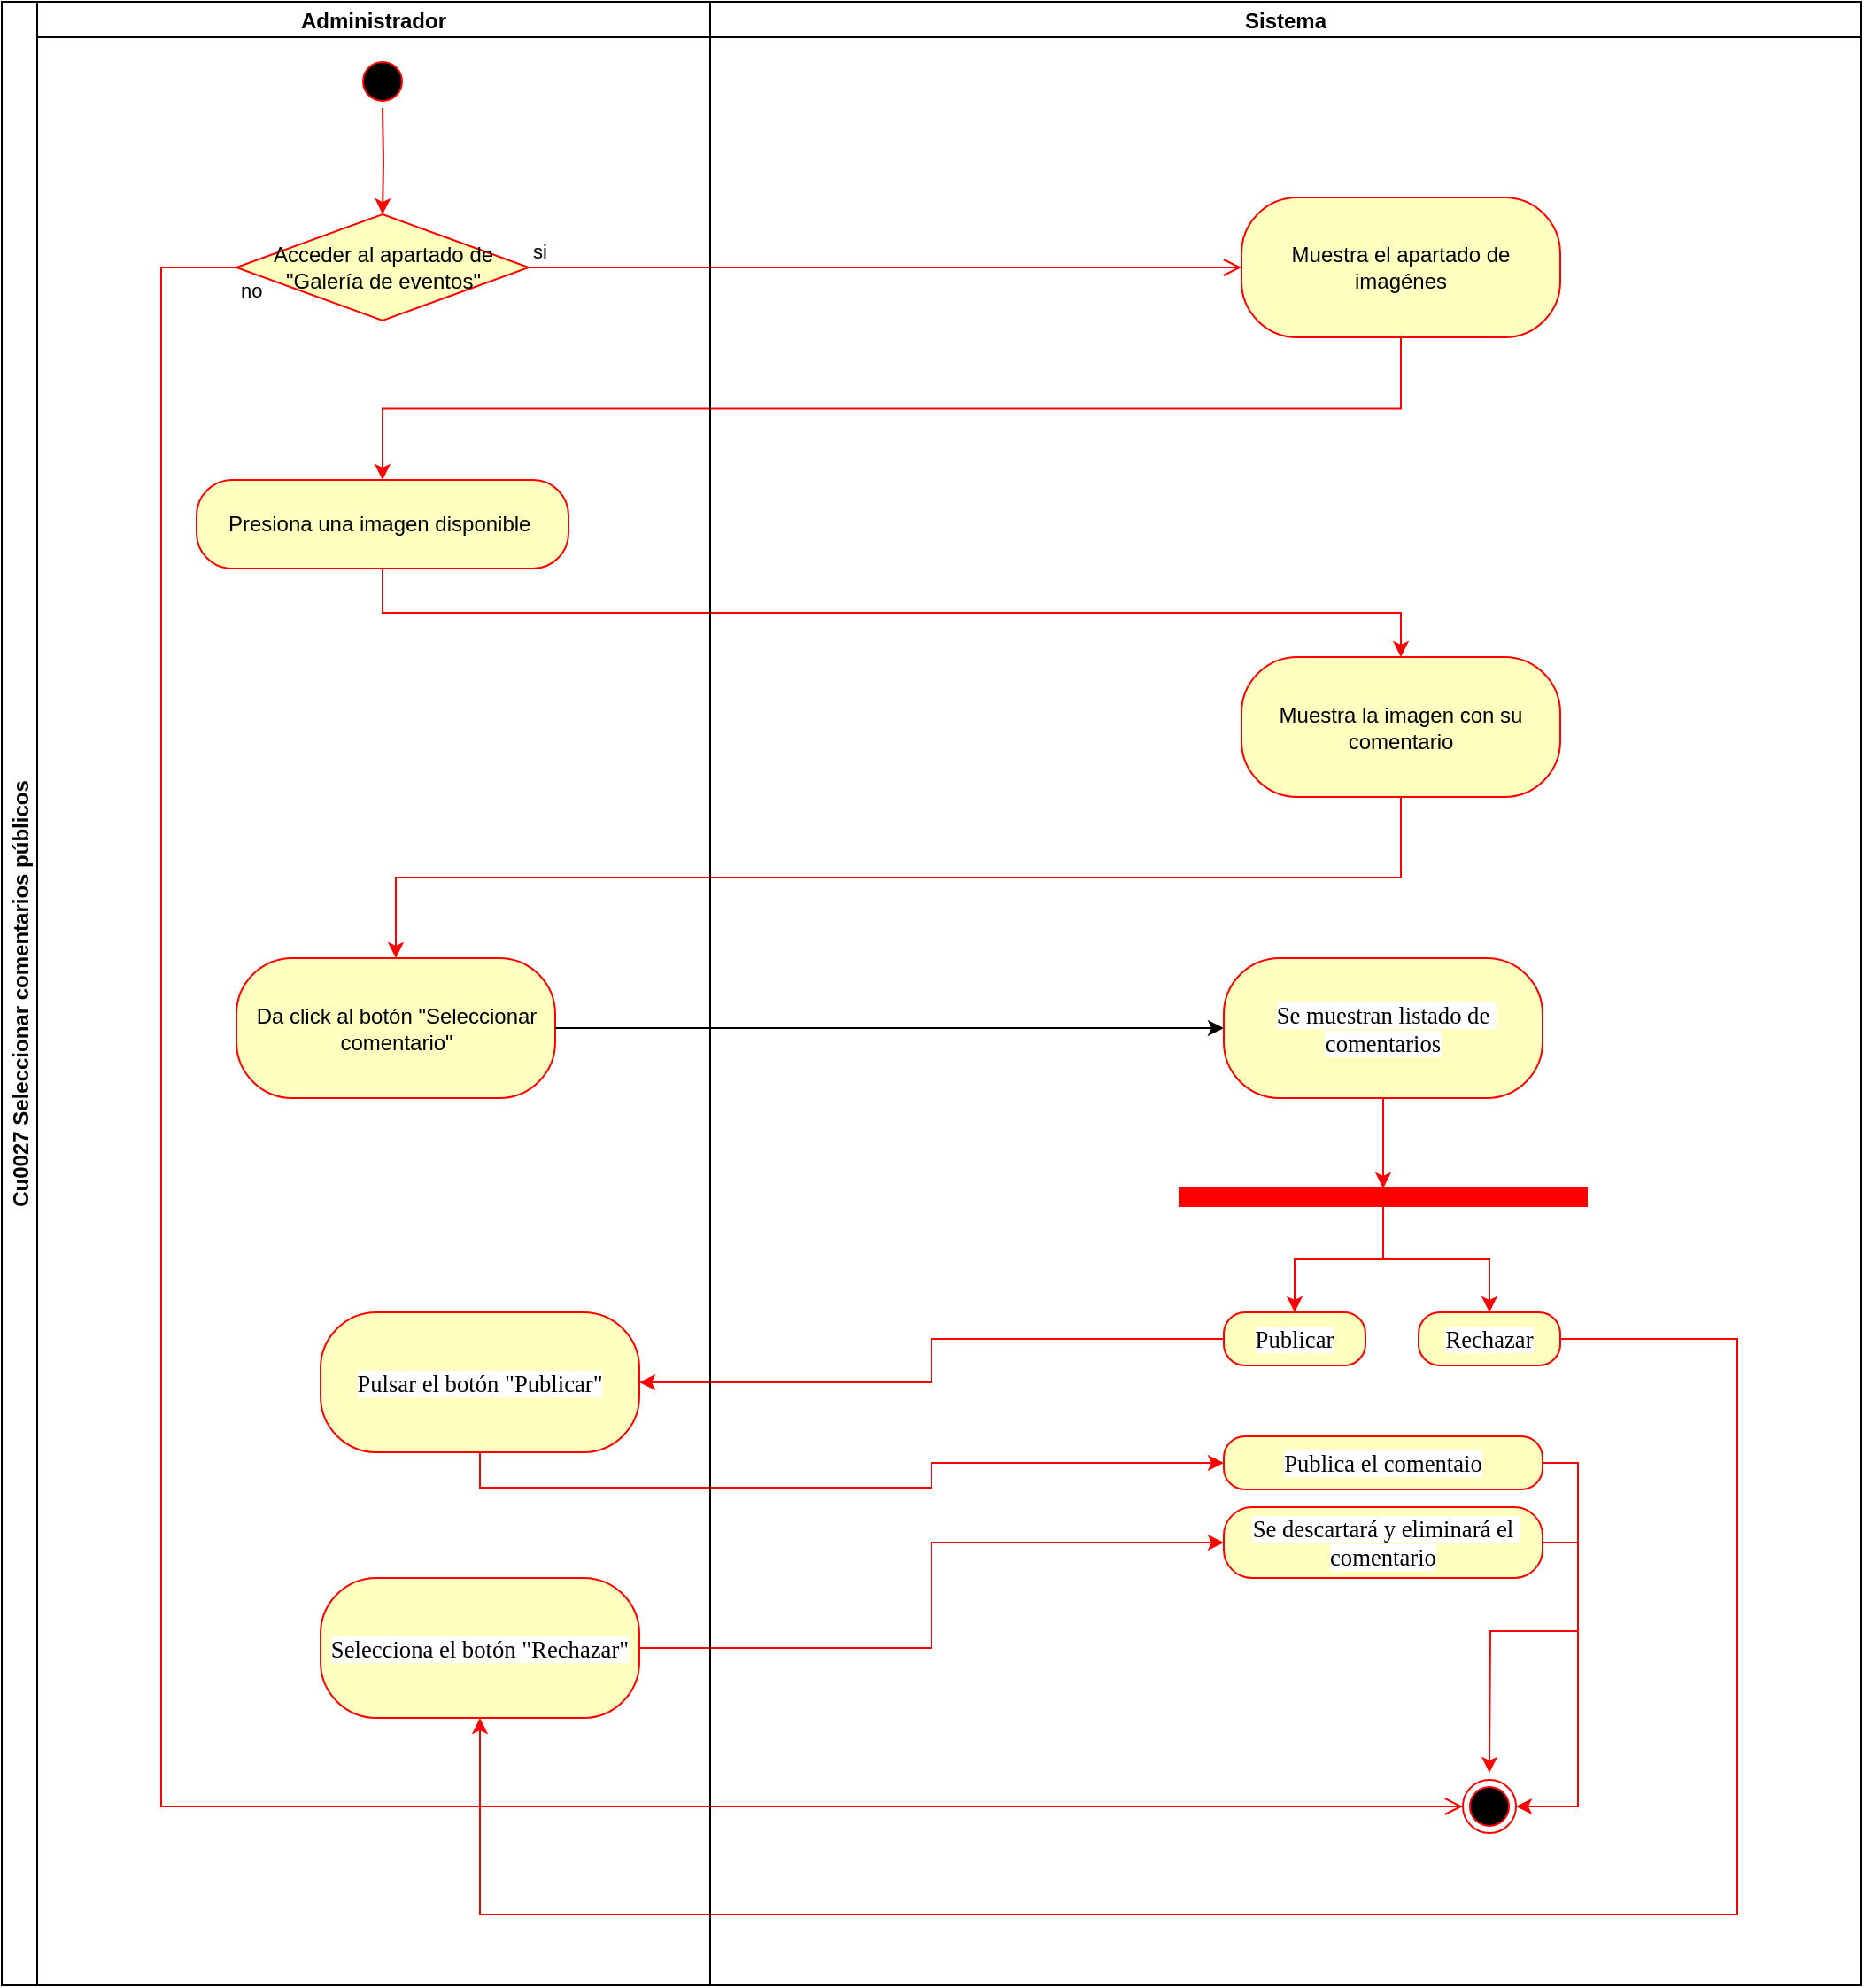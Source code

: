 <mxfile version="27.1.6">
  <diagram name="Página-1" id="X9GH_2KWw6a6L-SMquIP">
    <mxGraphModel grid="1" page="1" gridSize="10" guides="1" tooltips="1" connect="1" arrows="1" fold="1" pageScale="1" pageWidth="850" pageHeight="1100" math="0" shadow="0">
      <root>
        <mxCell id="0" />
        <mxCell id="1" parent="0" />
        <mxCell id="rVRQHc-W0DcGLHyyKP3M-2" value="Cu0027 Seleccionar comentarios públicos" style="swimlane;childLayout=stackLayout;resizeParent=1;resizeParentMax=0;startSize=20;horizontal=0;horizontalStack=1;fillColor=none;" vertex="1" parent="1">
          <mxGeometry x="380" y="340" width="1050" height="1120" as="geometry">
            <mxRectangle x="200" y="80" width="40" height="50" as="alternateBounds" />
          </mxGeometry>
        </mxCell>
        <mxCell id="rVRQHc-W0DcGLHyyKP3M-36" style="edgeStyle=orthogonalEdgeStyle;rounded=0;orthogonalLoop=1;jettySize=auto;html=1;exitX=0.5;exitY=1;exitDx=0;exitDy=0;entryX=0.5;entryY=0;entryDx=0;entryDy=0;strokeColor=#FF0000;" edge="1" parent="rVRQHc-W0DcGLHyyKP3M-2" source="rVRQHc-W0DcGLHyyKP3M-19" target="rVRQHc-W0DcGLHyyKP3M-35">
          <mxGeometry relative="1" as="geometry" />
        </mxCell>
        <mxCell id="rVRQHc-W0DcGLHyyKP3M-38" style="edgeStyle=orthogonalEdgeStyle;rounded=0;orthogonalLoop=1;jettySize=auto;html=1;exitX=0.5;exitY=1;exitDx=0;exitDy=0;strokeColor=#FF0000;" edge="1" parent="rVRQHc-W0DcGLHyyKP3M-2" source="rVRQHc-W0DcGLHyyKP3M-35" target="rVRQHc-W0DcGLHyyKP3M-37">
          <mxGeometry relative="1" as="geometry" />
        </mxCell>
        <mxCell id="rVRQHc-W0DcGLHyyKP3M-3" value="Administrador" style="swimlane;startSize=20;fillColor=none;" vertex="1" parent="rVRQHc-W0DcGLHyyKP3M-2">
          <mxGeometry x="20" width="380" height="1120" as="geometry" />
        </mxCell>
        <mxCell id="rVRQHc-W0DcGLHyyKP3M-27" style="edgeStyle=orthogonalEdgeStyle;rounded=0;orthogonalLoop=1;jettySize=auto;html=1;entryX=0.5;entryY=0;entryDx=0;entryDy=0;strokeColor=#FF0000;" edge="1" parent="rVRQHc-W0DcGLHyyKP3M-3" target="gP1TjN6N4NOIp5luk_Jq-3">
          <mxGeometry relative="1" as="geometry">
            <mxPoint x="195" y="60" as="sourcePoint" />
            <mxPoint x="195" y="130" as="targetPoint" />
          </mxGeometry>
        </mxCell>
        <mxCell id="rVRQHc-W0DcGLHyyKP3M-4" value="" style="ellipse;html=1;shape=startState;fillColor=#000000;strokeColor=#ff0000;fillStyle=auto;" vertex="1" parent="rVRQHc-W0DcGLHyyKP3M-3">
          <mxGeometry x="180" y="30" width="30" height="30" as="geometry" />
        </mxCell>
        <mxCell id="rVRQHc-W0DcGLHyyKP3M-5" style="edgeStyle=orthogonalEdgeStyle;rounded=0;orthogonalLoop=1;jettySize=auto;html=1;entryX=0;entryY=0.5;entryDx=0;entryDy=0;strokeColor=#FF0000;" edge="1" parent="rVRQHc-W0DcGLHyyKP3M-3">
          <mxGeometry relative="1" as="geometry">
            <Array as="points">
              <mxPoint x="106" y="871" />
              <mxPoint x="106" y="652" />
            </Array>
            <mxPoint x="135" y="652" as="targetPoint" />
          </mxGeometry>
        </mxCell>
        <mxCell id="rVRQHc-W0DcGLHyyKP3M-35" value="Presiona una imagen disponible&amp;nbsp;" style="rounded=1;whiteSpace=wrap;html=1;arcSize=40;fontColor=#000000;fillColor=#ffffc0;strokeColor=#ff0000;" vertex="1" parent="rVRQHc-W0DcGLHyyKP3M-3">
          <mxGeometry x="90" y="270" width="210" height="50" as="geometry" />
        </mxCell>
        <mxCell id="rVRQHc-W0DcGLHyyKP3M-57" value="&lt;font face=&quot;Times New Roman&quot;&gt;&lt;span style=&quot;font-size: 13.333px; white-space-collapse: preserve; background-color: rgb(255, 255, 255);&quot;&gt;Pulsar el botón &quot;Publicar&quot;&lt;/span&gt;&lt;/font&gt;" style="rounded=1;whiteSpace=wrap;html=1;arcSize=40;fontColor=#000000;fillColor=#ffffc0;strokeColor=#ff0000;" vertex="1" parent="rVRQHc-W0DcGLHyyKP3M-3">
          <mxGeometry x="160" y="740" width="180" height="79" as="geometry" />
        </mxCell>
        <mxCell id="rVRQHc-W0DcGLHyyKP3M-58" value="&lt;font face=&quot;Times New Roman&quot;&gt;&lt;span style=&quot;font-size: 13.333px; white-space-collapse: preserve; background-color: rgb(255, 255, 255);&quot;&gt;Selecciona el botón &quot;Rechazar&quot;&lt;/span&gt;&lt;/font&gt;" style="rounded=1;whiteSpace=wrap;html=1;arcSize=40;fontColor=#000000;fillColor=#ffffc0;strokeColor=#ff0000;" vertex="1" parent="rVRQHc-W0DcGLHyyKP3M-3">
          <mxGeometry x="160" y="890" width="180" height="79" as="geometry" />
        </mxCell>
        <mxCell id="gP1TjN6N4NOIp5luk_Jq-3" value="Acceder al apartado de &quot;Galería de eventos&quot;" style="rhombus;whiteSpace=wrap;html=1;fontColor=#000000;fillColor=#ffffc0;strokeColor=#ff0000;" vertex="1" parent="rVRQHc-W0DcGLHyyKP3M-3">
          <mxGeometry x="112.5" y="120" width="165" height="60" as="geometry" />
        </mxCell>
        <mxCell id="gP1TjN6N4NOIp5luk_Jq-6" style="edgeStyle=orthogonalEdgeStyle;rounded=0;orthogonalLoop=1;jettySize=auto;html=1;exitX=0.5;exitY=1;exitDx=0;exitDy=0;" edge="1" parent="rVRQHc-W0DcGLHyyKP3M-3" source="gP1TjN6N4NOIp5luk_Jq-3" target="gP1TjN6N4NOIp5luk_Jq-3">
          <mxGeometry relative="1" as="geometry" />
        </mxCell>
        <mxCell id="gP1TjN6N4NOIp5luk_Jq-8" value="Da click al botón &quot;Seleccionar comentario&quot;" style="rounded=1;whiteSpace=wrap;html=1;arcSize=40;fontColor=#000000;fillColor=#ffffc0;strokeColor=#ff0000;" vertex="1" parent="rVRQHc-W0DcGLHyyKP3M-3">
          <mxGeometry x="112.5" y="540" width="180" height="79" as="geometry" />
        </mxCell>
        <mxCell id="rVRQHc-W0DcGLHyyKP3M-39" style="edgeStyle=orthogonalEdgeStyle;rounded=0;orthogonalLoop=1;jettySize=auto;html=1;exitX=0.5;exitY=1;exitDx=0;exitDy=0;strokeColor=#FF0000;entryX=0.5;entryY=0;entryDx=0;entryDy=0;" edge="1" parent="rVRQHc-W0DcGLHyyKP3M-2" source="rVRQHc-W0DcGLHyyKP3M-37" target="gP1TjN6N4NOIp5luk_Jq-8">
          <mxGeometry relative="1" as="geometry">
            <mxPoint x="215.077" y="520.063" as="targetPoint" />
          </mxGeometry>
        </mxCell>
        <mxCell id="rVRQHc-W0DcGLHyyKP3M-59" style="edgeStyle=orthogonalEdgeStyle;rounded=0;orthogonalLoop=1;jettySize=auto;html=1;exitX=0;exitY=0.5;exitDx=0;exitDy=0;entryX=1;entryY=0.5;entryDx=0;entryDy=0;fillColor=none;strokeColor=#FF0000;" edge="1" parent="rVRQHc-W0DcGLHyyKP3M-2" source="rVRQHc-W0DcGLHyyKP3M-45" target="rVRQHc-W0DcGLHyyKP3M-57">
          <mxGeometry relative="1" as="geometry" />
        </mxCell>
        <mxCell id="rVRQHc-W0DcGLHyyKP3M-62" style="edgeStyle=orthogonalEdgeStyle;rounded=0;orthogonalLoop=1;jettySize=auto;html=1;exitX=0.5;exitY=1;exitDx=0;exitDy=0;entryX=0;entryY=0.5;entryDx=0;entryDy=0;strokeColor=#FF0000;" edge="1" parent="rVRQHc-W0DcGLHyyKP3M-2" source="rVRQHc-W0DcGLHyyKP3M-57" target="rVRQHc-W0DcGLHyyKP3M-60">
          <mxGeometry relative="1" as="geometry" />
        </mxCell>
        <mxCell id="rVRQHc-W0DcGLHyyKP3M-63" style="edgeStyle=orthogonalEdgeStyle;rounded=0;orthogonalLoop=1;jettySize=auto;html=1;exitX=1;exitY=0.5;exitDx=0;exitDy=0;entryX=0;entryY=0.5;entryDx=0;entryDy=0;strokeColor=#FF0000;" edge="1" parent="rVRQHc-W0DcGLHyyKP3M-2" source="rVRQHc-W0DcGLHyyKP3M-58" target="rVRQHc-W0DcGLHyyKP3M-61">
          <mxGeometry relative="1" as="geometry" />
        </mxCell>
        <mxCell id="rVRQHc-W0DcGLHyyKP3M-65" style="edgeStyle=orthogonalEdgeStyle;rounded=0;orthogonalLoop=1;jettySize=auto;html=1;exitX=1;exitY=0.5;exitDx=0;exitDy=0;entryX=0.5;entryY=1;entryDx=0;entryDy=0;strokeColor=#FF0000;" edge="1" parent="rVRQHc-W0DcGLHyyKP3M-2" source="rVRQHc-W0DcGLHyyKP3M-54" target="rVRQHc-W0DcGLHyyKP3M-58">
          <mxGeometry relative="1" as="geometry">
            <Array as="points">
              <mxPoint x="980" y="755" />
              <mxPoint x="980" y="1080" />
              <mxPoint x="270" y="1080" />
            </Array>
          </mxGeometry>
        </mxCell>
        <mxCell id="gP1TjN6N4NOIp5luk_Jq-4" value="si" style="edgeStyle=orthogonalEdgeStyle;html=1;align=left;verticalAlign=bottom;endArrow=open;endSize=8;strokeColor=#ff0000;rounded=0;entryX=0;entryY=0.5;entryDx=0;entryDy=0;" edge="1" parent="rVRQHc-W0DcGLHyyKP3M-2" source="gP1TjN6N4NOIp5luk_Jq-3" target="rVRQHc-W0DcGLHyyKP3M-19">
          <mxGeometry x="-1" relative="1" as="geometry">
            <mxPoint x="360" y="160" as="targetPoint" />
          </mxGeometry>
        </mxCell>
        <mxCell id="gP1TjN6N4NOIp5luk_Jq-5" value="no" style="edgeStyle=orthogonalEdgeStyle;html=1;align=left;verticalAlign=top;endArrow=open;endSize=8;strokeColor=#ff0000;rounded=0;entryX=0;entryY=0.5;entryDx=0;entryDy=0;" edge="1" parent="rVRQHc-W0DcGLHyyKP3M-2" source="gP1TjN6N4NOIp5luk_Jq-3" target="rVRQHc-W0DcGLHyyKP3M-21">
          <mxGeometry x="-1" relative="1" as="geometry">
            <mxPoint x="220" y="240" as="targetPoint" />
            <Array as="points">
              <mxPoint x="90" y="150" />
              <mxPoint x="90" y="1019" />
            </Array>
          </mxGeometry>
        </mxCell>
        <mxCell id="gP1TjN6N4NOIp5luk_Jq-9" style="edgeStyle=orthogonalEdgeStyle;rounded=0;orthogonalLoop=1;jettySize=auto;html=1;entryX=0;entryY=0.5;entryDx=0;entryDy=0;" edge="1" parent="rVRQHc-W0DcGLHyyKP3M-2" source="gP1TjN6N4NOIp5luk_Jq-8" target="rVRQHc-W0DcGLHyyKP3M-20">
          <mxGeometry relative="1" as="geometry" />
        </mxCell>
        <mxCell id="rVRQHc-W0DcGLHyyKP3M-17" value="Sistema" style="swimlane;startSize=20;" vertex="1" parent="rVRQHc-W0DcGLHyyKP3M-2">
          <mxGeometry x="400" width="650" height="1120" as="geometry" />
        </mxCell>
        <mxCell id="rVRQHc-W0DcGLHyyKP3M-19" value="Muestra el apartado de imagénes" style="rounded=1;whiteSpace=wrap;html=1;arcSize=40;fontColor=#000000;fillColor=#ffffc0;strokeColor=#ff0000;" vertex="1" parent="rVRQHc-W0DcGLHyyKP3M-17">
          <mxGeometry x="300" y="110.5" width="180" height="79" as="geometry" />
        </mxCell>
        <mxCell id="rVRQHc-W0DcGLHyyKP3M-20" value="&lt;font face=&quot;Times New Roman&quot;&gt;&lt;span style=&quot;font-size: 13.333px; white-space-collapse: preserve; background-color: rgb(255, 255, 255);&quot;&gt;Se muestran listado de comentarios&lt;/span&gt;&lt;/font&gt;" style="rounded=1;whiteSpace=wrap;html=1;arcSize=40;fontColor=#000000;fillColor=#ffffc0;strokeColor=#ff0000;" vertex="1" parent="rVRQHc-W0DcGLHyyKP3M-17">
          <mxGeometry x="290" y="540" width="180" height="79" as="geometry" />
        </mxCell>
        <mxCell id="rVRQHc-W0DcGLHyyKP3M-44" style="edgeStyle=orthogonalEdgeStyle;rounded=0;orthogonalLoop=1;jettySize=auto;html=1;exitX=0.5;exitY=1;exitDx=0;exitDy=0;entryX=0.5;entryY=0;entryDx=0;entryDy=0;strokeColor=#FF0000;" edge="1" parent="rVRQHc-W0DcGLHyyKP3M-17" source="rVRQHc-W0DcGLHyyKP3M-20" target="rVRQHc-W0DcGLHyyKP3M-43">
          <mxGeometry relative="1" as="geometry" />
        </mxCell>
        <mxCell id="rVRQHc-W0DcGLHyyKP3M-21" value="" style="ellipse;html=1;shape=endState;fillColor=#000000;strokeColor=#ff0000;" vertex="1" parent="rVRQHc-W0DcGLHyyKP3M-17">
          <mxGeometry x="425" y="1004" width="30" height="30" as="geometry" />
        </mxCell>
        <mxCell id="rVRQHc-W0DcGLHyyKP3M-37" value="Muestra la imagen con su comentario" style="rounded=1;whiteSpace=wrap;html=1;arcSize=40;fontColor=#000000;fillColor=#ffffc0;strokeColor=#ff0000;" vertex="1" parent="rVRQHc-W0DcGLHyyKP3M-17">
          <mxGeometry x="300" y="370" width="180" height="79" as="geometry" />
        </mxCell>
        <mxCell id="rVRQHc-W0DcGLHyyKP3M-55" style="edgeStyle=orthogonalEdgeStyle;rounded=0;orthogonalLoop=1;jettySize=auto;html=1;exitX=0.5;exitY=1;exitDx=0;exitDy=0;entryX=0.5;entryY=0;entryDx=0;entryDy=0;strokeColor=#FF0000;" edge="1" parent="rVRQHc-W0DcGLHyyKP3M-17" source="rVRQHc-W0DcGLHyyKP3M-43" target="rVRQHc-W0DcGLHyyKP3M-45">
          <mxGeometry relative="1" as="geometry" />
        </mxCell>
        <mxCell id="rVRQHc-W0DcGLHyyKP3M-56" style="edgeStyle=orthogonalEdgeStyle;rounded=0;orthogonalLoop=1;jettySize=auto;html=1;exitX=0.5;exitY=1;exitDx=0;exitDy=0;entryX=0.5;entryY=0;entryDx=0;entryDy=0;strokeColor=#FF0000;" edge="1" parent="rVRQHc-W0DcGLHyyKP3M-17" source="rVRQHc-W0DcGLHyyKP3M-43" target="rVRQHc-W0DcGLHyyKP3M-54">
          <mxGeometry relative="1" as="geometry" />
        </mxCell>
        <mxCell id="rVRQHc-W0DcGLHyyKP3M-43" value="" style="rounded=0;whiteSpace=wrap;html=1;strokeColor=#FF0000;fillColor=#FF0000;" vertex="1" parent="rVRQHc-W0DcGLHyyKP3M-17">
          <mxGeometry x="265" y="670" width="230" height="10" as="geometry" />
        </mxCell>
        <mxCell id="rVRQHc-W0DcGLHyyKP3M-45" value="&lt;font face=&quot;Times New Roman&quot;&gt;&lt;span style=&quot;font-size: 13.333px; white-space-collapse: preserve; background-color: rgb(255, 255, 255);&quot;&gt;Publicar&lt;/span&gt;&lt;/font&gt;" style="rounded=1;whiteSpace=wrap;html=1;arcSize=40;fontColor=#000000;fillColor=#ffffc0;strokeColor=#ff0000;" vertex="1" parent="rVRQHc-W0DcGLHyyKP3M-17">
          <mxGeometry x="290" y="740" width="80" height="30" as="geometry" />
        </mxCell>
        <mxCell id="rVRQHc-W0DcGLHyyKP3M-54" value="&lt;font face=&quot;Times New Roman&quot;&gt;&lt;span style=&quot;font-size: 13.333px; white-space-collapse: preserve; background-color: rgb(255, 255, 255);&quot;&gt;Rechazar&lt;/span&gt;&lt;/font&gt;" style="rounded=1;whiteSpace=wrap;html=1;arcSize=40;fontColor=#000000;fillColor=#ffffc0;strokeColor=#ff0000;" vertex="1" parent="rVRQHc-W0DcGLHyyKP3M-17">
          <mxGeometry x="400" y="740" width="80" height="30" as="geometry" />
        </mxCell>
        <mxCell id="rVRQHc-W0DcGLHyyKP3M-70" style="edgeStyle=orthogonalEdgeStyle;rounded=0;orthogonalLoop=1;jettySize=auto;html=1;exitX=1;exitY=0.5;exitDx=0;exitDy=0;strokeColor=#FF0000;" edge="1" parent="rVRQHc-W0DcGLHyyKP3M-17" source="rVRQHc-W0DcGLHyyKP3M-60">
          <mxGeometry relative="1" as="geometry">
            <mxPoint x="440" y="1000" as="targetPoint" />
          </mxGeometry>
        </mxCell>
        <mxCell id="rVRQHc-W0DcGLHyyKP3M-60" value="&lt;font face=&quot;Times New Roman&quot;&gt;&lt;span style=&quot;font-size: 13.333px; white-space-collapse: preserve; background-color: rgb(255, 255, 255);&quot;&gt;Publica el comentaio&lt;/span&gt;&lt;/font&gt;" style="rounded=1;whiteSpace=wrap;html=1;arcSize=40;fontColor=#000000;fillColor=#ffffc0;strokeColor=#ff0000;" vertex="1" parent="rVRQHc-W0DcGLHyyKP3M-17">
          <mxGeometry x="290" y="810" width="180" height="30" as="geometry" />
        </mxCell>
        <mxCell id="rVRQHc-W0DcGLHyyKP3M-69" style="edgeStyle=orthogonalEdgeStyle;rounded=0;orthogonalLoop=1;jettySize=auto;html=1;exitX=1;exitY=0.5;exitDx=0;exitDy=0;entryX=1;entryY=0.5;entryDx=0;entryDy=0;strokeColor=#FF0000;" edge="1" parent="rVRQHc-W0DcGLHyyKP3M-17" source="rVRQHc-W0DcGLHyyKP3M-61" target="rVRQHc-W0DcGLHyyKP3M-21">
          <mxGeometry relative="1" as="geometry">
            <Array as="points">
              <mxPoint x="490" y="870" />
              <mxPoint x="490" y="1019" />
            </Array>
          </mxGeometry>
        </mxCell>
        <mxCell id="rVRQHc-W0DcGLHyyKP3M-61" value="&lt;font face=&quot;Times New Roman&quot;&gt;&lt;span style=&quot;font-size: 13.333px; white-space-collapse: preserve; background-color: rgb(255, 255, 255);&quot;&gt;Se descartará y eliminará el comentario&lt;/span&gt;&lt;/font&gt;" style="rounded=1;whiteSpace=wrap;html=1;arcSize=40;fontColor=#000000;fillColor=#ffffc0;strokeColor=#ff0000;" vertex="1" parent="rVRQHc-W0DcGLHyyKP3M-17">
          <mxGeometry x="290" y="850" width="180" height="40" as="geometry" />
        </mxCell>
      </root>
    </mxGraphModel>
  </diagram>
</mxfile>
